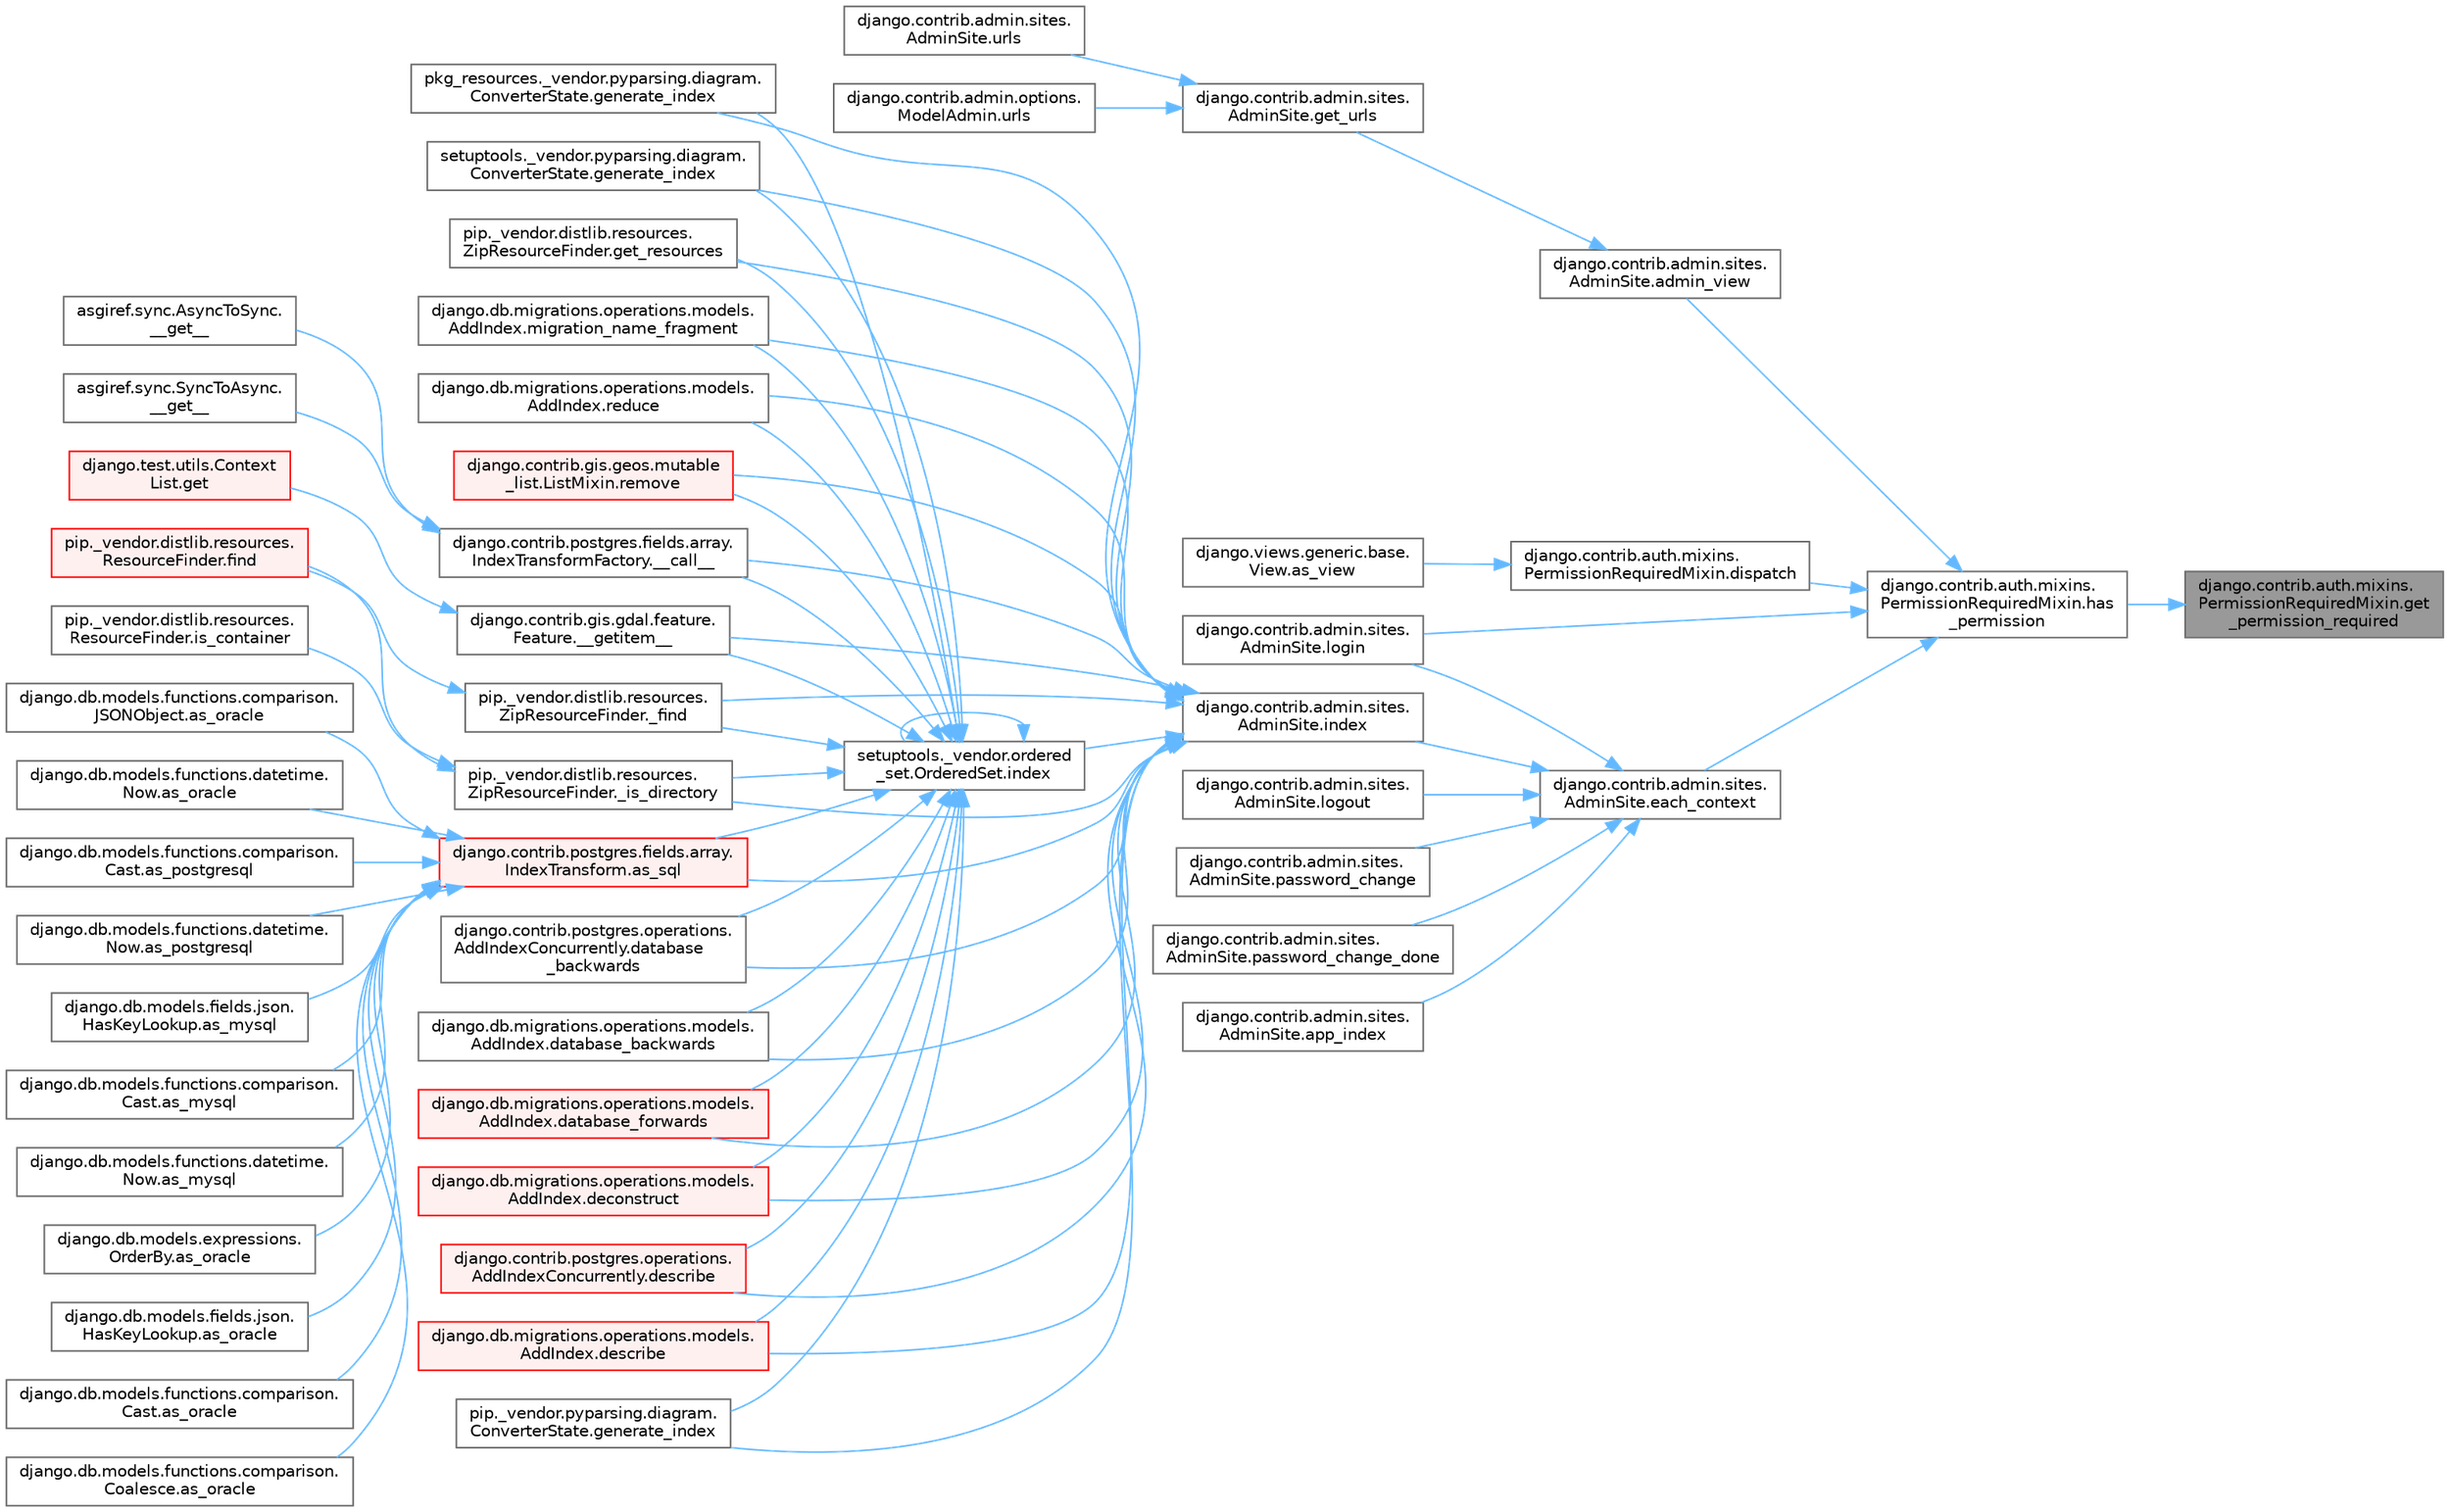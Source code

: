digraph "django.contrib.auth.mixins.PermissionRequiredMixin.get_permission_required"
{
 // LATEX_PDF_SIZE
  bgcolor="transparent";
  edge [fontname=Helvetica,fontsize=10,labelfontname=Helvetica,labelfontsize=10];
  node [fontname=Helvetica,fontsize=10,shape=box,height=0.2,width=0.4];
  rankdir="RL";
  Node1 [id="Node000001",label="django.contrib.auth.mixins.\lPermissionRequiredMixin.get\l_permission_required",height=0.2,width=0.4,color="gray40", fillcolor="grey60", style="filled", fontcolor="black",tooltip=" "];
  Node1 -> Node2 [id="edge1_Node000001_Node000002",dir="back",color="steelblue1",style="solid",tooltip=" "];
  Node2 [id="Node000002",label="django.contrib.auth.mixins.\lPermissionRequiredMixin.has\l_permission",height=0.2,width=0.4,color="grey40", fillcolor="white", style="filled",URL="$classdjango_1_1contrib_1_1auth_1_1mixins_1_1_permission_required_mixin.html#a4401069defabdb52bb5308d170858633",tooltip=" "];
  Node2 -> Node3 [id="edge2_Node000002_Node000003",dir="back",color="steelblue1",style="solid",tooltip=" "];
  Node3 [id="Node000003",label="django.contrib.admin.sites.\lAdminSite.admin_view",height=0.2,width=0.4,color="grey40", fillcolor="white", style="filled",URL="$classdjango_1_1contrib_1_1admin_1_1sites_1_1_admin_site.html#a9dc21ef6fee579f9607db56cb767bce9",tooltip=" "];
  Node3 -> Node4 [id="edge3_Node000003_Node000004",dir="back",color="steelblue1",style="solid",tooltip=" "];
  Node4 [id="Node000004",label="django.contrib.admin.sites.\lAdminSite.get_urls",height=0.2,width=0.4,color="grey40", fillcolor="white", style="filled",URL="$classdjango_1_1contrib_1_1admin_1_1sites_1_1_admin_site.html#aeb606e81932a5382dd18cca4f985bd91",tooltip=" "];
  Node4 -> Node5 [id="edge4_Node000004_Node000005",dir="back",color="steelblue1",style="solid",tooltip=" "];
  Node5 [id="Node000005",label="django.contrib.admin.options.\lModelAdmin.urls",height=0.2,width=0.4,color="grey40", fillcolor="white", style="filled",URL="$classdjango_1_1contrib_1_1admin_1_1options_1_1_model_admin.html#acb0acd66eaa0285cb84a9725337e0461",tooltip=" "];
  Node4 -> Node6 [id="edge5_Node000004_Node000006",dir="back",color="steelblue1",style="solid",tooltip=" "];
  Node6 [id="Node000006",label="django.contrib.admin.sites.\lAdminSite.urls",height=0.2,width=0.4,color="grey40", fillcolor="white", style="filled",URL="$classdjango_1_1contrib_1_1admin_1_1sites_1_1_admin_site.html#a5779602ab3f5e37505aa669f7e7d61d3",tooltip=" "];
  Node2 -> Node7 [id="edge6_Node000002_Node000007",dir="back",color="steelblue1",style="solid",tooltip=" "];
  Node7 [id="Node000007",label="django.contrib.auth.mixins.\lPermissionRequiredMixin.dispatch",height=0.2,width=0.4,color="grey40", fillcolor="white", style="filled",URL="$classdjango_1_1contrib_1_1auth_1_1mixins_1_1_permission_required_mixin.html#a99e912aa9c164e7f4e91e46eb9307327",tooltip=" "];
  Node7 -> Node8 [id="edge7_Node000007_Node000008",dir="back",color="steelblue1",style="solid",tooltip=" "];
  Node8 [id="Node000008",label="django.views.generic.base.\lView.as_view",height=0.2,width=0.4,color="grey40", fillcolor="white", style="filled",URL="$classdjango_1_1views_1_1generic_1_1base_1_1_view.html#a84aeb44ead28d3965e5e2c15b3736bd1",tooltip=" "];
  Node2 -> Node9 [id="edge8_Node000002_Node000009",dir="back",color="steelblue1",style="solid",tooltip=" "];
  Node9 [id="Node000009",label="django.contrib.admin.sites.\lAdminSite.each_context",height=0.2,width=0.4,color="grey40", fillcolor="white", style="filled",URL="$classdjango_1_1contrib_1_1admin_1_1sites_1_1_admin_site.html#a2fa6564879d3934ecab0af6453f2ff39",tooltip=" "];
  Node9 -> Node10 [id="edge9_Node000009_Node000010",dir="back",color="steelblue1",style="solid",tooltip=" "];
  Node10 [id="Node000010",label="django.contrib.admin.sites.\lAdminSite.app_index",height=0.2,width=0.4,color="grey40", fillcolor="white", style="filled",URL="$classdjango_1_1contrib_1_1admin_1_1sites_1_1_admin_site.html#acaada7e9fc70407fef89f7ef56265c9e",tooltip=" "];
  Node9 -> Node11 [id="edge10_Node000009_Node000011",dir="back",color="steelblue1",style="solid",tooltip=" "];
  Node11 [id="Node000011",label="django.contrib.admin.sites.\lAdminSite.index",height=0.2,width=0.4,color="grey40", fillcolor="white", style="filled",URL="$classdjango_1_1contrib_1_1admin_1_1sites_1_1_admin_site.html#a8cc2add93ddb844723663bc9f56e8e1d",tooltip=" "];
  Node11 -> Node12 [id="edge11_Node000011_Node000012",dir="back",color="steelblue1",style="solid",tooltip=" "];
  Node12 [id="Node000012",label="django.contrib.postgres.fields.array.\lIndexTransformFactory.__call__",height=0.2,width=0.4,color="grey40", fillcolor="white", style="filled",URL="$classdjango_1_1contrib_1_1postgres_1_1fields_1_1array_1_1_index_transform_factory.html#a33f045a7af97794cac3f1df22d972635",tooltip=" "];
  Node12 -> Node13 [id="edge12_Node000012_Node000013",dir="back",color="steelblue1",style="solid",tooltip=" "];
  Node13 [id="Node000013",label="asgiref.sync.AsyncToSync.\l__get__",height=0.2,width=0.4,color="grey40", fillcolor="white", style="filled",URL="$classasgiref_1_1sync_1_1_async_to_sync.html#a23e9ef7a73da98dad9e3f4e65846969b",tooltip=" "];
  Node12 -> Node14 [id="edge13_Node000012_Node000014",dir="back",color="steelblue1",style="solid",tooltip=" "];
  Node14 [id="Node000014",label="asgiref.sync.SyncToAsync.\l__get__",height=0.2,width=0.4,color="grey40", fillcolor="white", style="filled",URL="$classasgiref_1_1sync_1_1_sync_to_async.html#aebdfbe3f01079a529fd2f39810597381",tooltip=" "];
  Node11 -> Node15 [id="edge14_Node000011_Node000015",dir="back",color="steelblue1",style="solid",tooltip=" "];
  Node15 [id="Node000015",label="django.contrib.gis.gdal.feature.\lFeature.__getitem__",height=0.2,width=0.4,color="grey40", fillcolor="white", style="filled",URL="$classdjango_1_1contrib_1_1gis_1_1gdal_1_1feature_1_1_feature.html#aae4693a9e667abc1ae43cef10ed648dd",tooltip=" "];
  Node15 -> Node16 [id="edge15_Node000015_Node000016",dir="back",color="steelblue1",style="solid",tooltip=" "];
  Node16 [id="Node000016",label="django.test.utils.Context\lList.get",height=0.2,width=0.4,color="red", fillcolor="#FFF0F0", style="filled",URL="$classdjango_1_1test_1_1utils_1_1_context_list.html#a1797663a8ac92f44dcb9ad281a896842",tooltip=" "];
  Node11 -> Node3151 [id="edge16_Node000011_Node003151",dir="back",color="steelblue1",style="solid",tooltip=" "];
  Node3151 [id="Node003151",label="pip._vendor.distlib.resources.\lZipResourceFinder._find",height=0.2,width=0.4,color="grey40", fillcolor="white", style="filled",URL="$classpip_1_1__vendor_1_1distlib_1_1resources_1_1_zip_resource_finder.html#a57879b360fbd9bfbc21b592644b86289",tooltip=" "];
  Node3151 -> Node3152 [id="edge17_Node003151_Node003152",dir="back",color="steelblue1",style="solid",tooltip=" "];
  Node3152 [id="Node003152",label="pip._vendor.distlib.resources.\lResourceFinder.find",height=0.2,width=0.4,color="red", fillcolor="#FFF0F0", style="filled",URL="$classpip_1_1__vendor_1_1distlib_1_1resources_1_1_resource_finder.html#abad206a30505747120bab223934d4bf5",tooltip=" "];
  Node11 -> Node3163 [id="edge18_Node000011_Node003163",dir="back",color="steelblue1",style="solid",tooltip=" "];
  Node3163 [id="Node003163",label="pip._vendor.distlib.resources.\lZipResourceFinder._is_directory",height=0.2,width=0.4,color="grey40", fillcolor="white", style="filled",URL="$classpip_1_1__vendor_1_1distlib_1_1resources_1_1_zip_resource_finder.html#a0345cc785b803debb71a5b549c75b0d8",tooltip=" "];
  Node3163 -> Node3152 [id="edge19_Node003163_Node003152",dir="back",color="steelblue1",style="solid",tooltip=" "];
  Node3163 -> Node3164 [id="edge20_Node003163_Node003164",dir="back",color="steelblue1",style="solid",tooltip=" "];
  Node3164 [id="Node003164",label="pip._vendor.distlib.resources.\lResourceFinder.is_container",height=0.2,width=0.4,color="grey40", fillcolor="white", style="filled",URL="$classpip_1_1__vendor_1_1distlib_1_1resources_1_1_resource_finder.html#ad276e0f943f151b55f8684bd31847aa3",tooltip=" "];
  Node11 -> Node1234 [id="edge21_Node000011_Node001234",dir="back",color="steelblue1",style="solid",tooltip=" "];
  Node1234 [id="Node001234",label="django.contrib.postgres.fields.array.\lIndexTransform.as_sql",height=0.2,width=0.4,color="red", fillcolor="#FFF0F0", style="filled",URL="$classdjango_1_1contrib_1_1postgres_1_1fields_1_1array_1_1_index_transform.html#aa3768b799c70ccd1a20642f974723bc7",tooltip=" "];
  Node1234 -> Node323 [id="edge22_Node001234_Node000323",dir="back",color="steelblue1",style="solid",tooltip=" "];
  Node323 [id="Node000323",label="django.db.models.fields.json.\lHasKeyLookup.as_mysql",height=0.2,width=0.4,color="grey40", fillcolor="white", style="filled",URL="$classdjango_1_1db_1_1models_1_1fields_1_1json_1_1_has_key_lookup.html#a10f67427287f2c0ea32513ca6f481e96",tooltip=" "];
  Node1234 -> Node324 [id="edge23_Node001234_Node000324",dir="back",color="steelblue1",style="solid",tooltip=" "];
  Node324 [id="Node000324",label="django.db.models.functions.comparison.\lCast.as_mysql",height=0.2,width=0.4,color="grey40", fillcolor="white", style="filled",URL="$classdjango_1_1db_1_1models_1_1functions_1_1comparison_1_1_cast.html#a447737891e955909c6a381529a67a84e",tooltip=" "];
  Node1234 -> Node325 [id="edge24_Node001234_Node000325",dir="back",color="steelblue1",style="solid",tooltip=" "];
  Node325 [id="Node000325",label="django.db.models.functions.datetime.\lNow.as_mysql",height=0.2,width=0.4,color="grey40", fillcolor="white", style="filled",URL="$classdjango_1_1db_1_1models_1_1functions_1_1datetime_1_1_now.html#a070a9334fb198086c0c4e96e9725d92b",tooltip=" "];
  Node1234 -> Node315 [id="edge25_Node001234_Node000315",dir="back",color="steelblue1",style="solid",tooltip=" "];
  Node315 [id="Node000315",label="django.db.models.expressions.\lOrderBy.as_oracle",height=0.2,width=0.4,color="grey40", fillcolor="white", style="filled",URL="$classdjango_1_1db_1_1models_1_1expressions_1_1_order_by.html#af9b6ede9b0df85d6bcf54f983b3a8f6a",tooltip=" "];
  Node1234 -> Node326 [id="edge26_Node001234_Node000326",dir="back",color="steelblue1",style="solid",tooltip=" "];
  Node326 [id="Node000326",label="django.db.models.fields.json.\lHasKeyLookup.as_oracle",height=0.2,width=0.4,color="grey40", fillcolor="white", style="filled",URL="$classdjango_1_1db_1_1models_1_1fields_1_1json_1_1_has_key_lookup.html#afbb88aa4fb23b3ec3acdc695c2f52398",tooltip=" "];
  Node1234 -> Node327 [id="edge27_Node001234_Node000327",dir="back",color="steelblue1",style="solid",tooltip=" "];
  Node327 [id="Node000327",label="django.db.models.functions.comparison.\lCast.as_oracle",height=0.2,width=0.4,color="grey40", fillcolor="white", style="filled",URL="$classdjango_1_1db_1_1models_1_1functions_1_1comparison_1_1_cast.html#ad466cd7ca85dc257d9e2718f41a263ec",tooltip=" "];
  Node1234 -> Node316 [id="edge28_Node001234_Node000316",dir="back",color="steelblue1",style="solid",tooltip=" "];
  Node316 [id="Node000316",label="django.db.models.functions.comparison.\lCoalesce.as_oracle",height=0.2,width=0.4,color="grey40", fillcolor="white", style="filled",URL="$classdjango_1_1db_1_1models_1_1functions_1_1comparison_1_1_coalesce.html#a1bbeea180ef3ef4d8ba5d51d33d6ef85",tooltip=" "];
  Node1234 -> Node328 [id="edge29_Node001234_Node000328",dir="back",color="steelblue1",style="solid",tooltip=" "];
  Node328 [id="Node000328",label="django.db.models.functions.comparison.\lJSONObject.as_oracle",height=0.2,width=0.4,color="grey40", fillcolor="white", style="filled",URL="$classdjango_1_1db_1_1models_1_1functions_1_1comparison_1_1_j_s_o_n_object.html#a4b4fa1161d27b0a9bbbdd0370e9af364",tooltip=" "];
  Node1234 -> Node329 [id="edge30_Node001234_Node000329",dir="back",color="steelblue1",style="solid",tooltip=" "];
  Node329 [id="Node000329",label="django.db.models.functions.datetime.\lNow.as_oracle",height=0.2,width=0.4,color="grey40", fillcolor="white", style="filled",URL="$classdjango_1_1db_1_1models_1_1functions_1_1datetime_1_1_now.html#ad5e1ae918a5c4d39f675f98280440538",tooltip=" "];
  Node1234 -> Node330 [id="edge31_Node001234_Node000330",dir="back",color="steelblue1",style="solid",tooltip=" "];
  Node330 [id="Node000330",label="django.db.models.functions.comparison.\lCast.as_postgresql",height=0.2,width=0.4,color="grey40", fillcolor="white", style="filled",URL="$classdjango_1_1db_1_1models_1_1functions_1_1comparison_1_1_cast.html#ae51aa6aa6fe8ca7064d8bca2f8e05188",tooltip=" "];
  Node1234 -> Node331 [id="edge32_Node001234_Node000331",dir="back",color="steelblue1",style="solid",tooltip=" "];
  Node331 [id="Node000331",label="django.db.models.functions.datetime.\lNow.as_postgresql",height=0.2,width=0.4,color="grey40", fillcolor="white", style="filled",URL="$classdjango_1_1db_1_1models_1_1functions_1_1datetime_1_1_now.html#af1402a88867fc6d69f3f56f655f37fca",tooltip=" "];
  Node11 -> Node3165 [id="edge33_Node000011_Node003165",dir="back",color="steelblue1",style="solid",tooltip=" "];
  Node3165 [id="Node003165",label="django.contrib.postgres.operations.\lAddIndexConcurrently.database\l_backwards",height=0.2,width=0.4,color="grey40", fillcolor="white", style="filled",URL="$classdjango_1_1contrib_1_1postgres_1_1operations_1_1_add_index_concurrently.html#af21e81c4c8073e6ce6da2490487f417f",tooltip=" "];
  Node11 -> Node3166 [id="edge34_Node000011_Node003166",dir="back",color="steelblue1",style="solid",tooltip=" "];
  Node3166 [id="Node003166",label="django.db.migrations.operations.models.\lAddIndex.database_backwards",height=0.2,width=0.4,color="grey40", fillcolor="white", style="filled",URL="$classdjango_1_1db_1_1migrations_1_1operations_1_1models_1_1_add_index.html#a8bf2b8a59248b5f1e13a4f93f478d5fc",tooltip=" "];
  Node11 -> Node3167 [id="edge35_Node000011_Node003167",dir="back",color="steelblue1",style="solid",tooltip=" "];
  Node3167 [id="Node003167",label="django.db.migrations.operations.models.\lAddIndex.database_forwards",height=0.2,width=0.4,color="red", fillcolor="#FFF0F0", style="filled",URL="$classdjango_1_1db_1_1migrations_1_1operations_1_1models_1_1_add_index.html#a494d51a94cc4a5de6355df751929c35d",tooltip=" "];
  Node11 -> Node3168 [id="edge36_Node000011_Node003168",dir="back",color="steelblue1",style="solid",tooltip=" "];
  Node3168 [id="Node003168",label="django.db.migrations.operations.models.\lAddIndex.deconstruct",height=0.2,width=0.4,color="red", fillcolor="#FFF0F0", style="filled",URL="$classdjango_1_1db_1_1migrations_1_1operations_1_1models_1_1_add_index.html#a0a2edbeacf2565de84f867b03b9b5beb",tooltip=" "];
  Node11 -> Node3169 [id="edge37_Node000011_Node003169",dir="back",color="steelblue1",style="solid",tooltip=" "];
  Node3169 [id="Node003169",label="django.contrib.postgres.operations.\lAddIndexConcurrently.describe",height=0.2,width=0.4,color="red", fillcolor="#FFF0F0", style="filled",URL="$classdjango_1_1contrib_1_1postgres_1_1operations_1_1_add_index_concurrently.html#a84138b3c8346c4ba80783811dce25059",tooltip=" "];
  Node11 -> Node3170 [id="edge38_Node000011_Node003170",dir="back",color="steelblue1",style="solid",tooltip=" "];
  Node3170 [id="Node003170",label="django.db.migrations.operations.models.\lAddIndex.describe",height=0.2,width=0.4,color="red", fillcolor="#FFF0F0", style="filled",URL="$classdjango_1_1db_1_1migrations_1_1operations_1_1models_1_1_add_index.html#af600940898d33e0479390c3fdcb3fdb0",tooltip=" "];
  Node11 -> Node3171 [id="edge39_Node000011_Node003171",dir="back",color="steelblue1",style="solid",tooltip=" "];
  Node3171 [id="Node003171",label="pip._vendor.pyparsing.diagram.\lConverterState.generate_index",height=0.2,width=0.4,color="grey40", fillcolor="white", style="filled",URL="$classpip_1_1__vendor_1_1pyparsing_1_1diagram_1_1_converter_state.html#a6b50b6d16bd485df2ba310e2a01c7141",tooltip=" "];
  Node11 -> Node3172 [id="edge40_Node000011_Node003172",dir="back",color="steelblue1",style="solid",tooltip=" "];
  Node3172 [id="Node003172",label="pkg_resources._vendor.pyparsing.diagram.\lConverterState.generate_index",height=0.2,width=0.4,color="grey40", fillcolor="white", style="filled",URL="$classpkg__resources_1_1__vendor_1_1pyparsing_1_1diagram_1_1_converter_state.html#abddfb4dd2bea3fee1abc2baaddec6a51",tooltip=" "];
  Node11 -> Node3173 [id="edge41_Node000011_Node003173",dir="back",color="steelblue1",style="solid",tooltip=" "];
  Node3173 [id="Node003173",label="setuptools._vendor.pyparsing.diagram.\lConverterState.generate_index",height=0.2,width=0.4,color="grey40", fillcolor="white", style="filled",URL="$classsetuptools_1_1__vendor_1_1pyparsing_1_1diagram_1_1_converter_state.html#a9724b20bc440dfeaf8e815d7d02ca45d",tooltip=" "];
  Node11 -> Node3174 [id="edge42_Node000011_Node003174",dir="back",color="steelblue1",style="solid",tooltip=" "];
  Node3174 [id="Node003174",label="pip._vendor.distlib.resources.\lZipResourceFinder.get_resources",height=0.2,width=0.4,color="grey40", fillcolor="white", style="filled",URL="$classpip_1_1__vendor_1_1distlib_1_1resources_1_1_zip_resource_finder.html#af52a0d940ce1b88d0ee0bd2b3d6fefea",tooltip=" "];
  Node11 -> Node3175 [id="edge43_Node000011_Node003175",dir="back",color="steelblue1",style="solid",tooltip=" "];
  Node3175 [id="Node003175",label="setuptools._vendor.ordered\l_set.OrderedSet.index",height=0.2,width=0.4,color="grey40", fillcolor="white", style="filled",URL="$classsetuptools_1_1__vendor_1_1ordered__set_1_1_ordered_set.html#a3776e1e90eecdc18f016ad695b56723f",tooltip=" "];
  Node3175 -> Node12 [id="edge44_Node003175_Node000012",dir="back",color="steelblue1",style="solid",tooltip=" "];
  Node3175 -> Node15 [id="edge45_Node003175_Node000015",dir="back",color="steelblue1",style="solid",tooltip=" "];
  Node3175 -> Node3151 [id="edge46_Node003175_Node003151",dir="back",color="steelblue1",style="solid",tooltip=" "];
  Node3175 -> Node3163 [id="edge47_Node003175_Node003163",dir="back",color="steelblue1",style="solid",tooltip=" "];
  Node3175 -> Node1234 [id="edge48_Node003175_Node001234",dir="back",color="steelblue1",style="solid",tooltip=" "];
  Node3175 -> Node3165 [id="edge49_Node003175_Node003165",dir="back",color="steelblue1",style="solid",tooltip=" "];
  Node3175 -> Node3166 [id="edge50_Node003175_Node003166",dir="back",color="steelblue1",style="solid",tooltip=" "];
  Node3175 -> Node3167 [id="edge51_Node003175_Node003167",dir="back",color="steelblue1",style="solid",tooltip=" "];
  Node3175 -> Node3168 [id="edge52_Node003175_Node003168",dir="back",color="steelblue1",style="solid",tooltip=" "];
  Node3175 -> Node3169 [id="edge53_Node003175_Node003169",dir="back",color="steelblue1",style="solid",tooltip=" "];
  Node3175 -> Node3170 [id="edge54_Node003175_Node003170",dir="back",color="steelblue1",style="solid",tooltip=" "];
  Node3175 -> Node3171 [id="edge55_Node003175_Node003171",dir="back",color="steelblue1",style="solid",tooltip=" "];
  Node3175 -> Node3172 [id="edge56_Node003175_Node003172",dir="back",color="steelblue1",style="solid",tooltip=" "];
  Node3175 -> Node3173 [id="edge57_Node003175_Node003173",dir="back",color="steelblue1",style="solid",tooltip=" "];
  Node3175 -> Node3174 [id="edge58_Node003175_Node003174",dir="back",color="steelblue1",style="solid",tooltip=" "];
  Node3175 -> Node3175 [id="edge59_Node003175_Node003175",dir="back",color="steelblue1",style="solid",tooltip=" "];
  Node3175 -> Node3176 [id="edge60_Node003175_Node003176",dir="back",color="steelblue1",style="solid",tooltip=" "];
  Node3176 [id="Node003176",label="django.db.migrations.operations.models.\lAddIndex.migration_name_fragment",height=0.2,width=0.4,color="grey40", fillcolor="white", style="filled",URL="$classdjango_1_1db_1_1migrations_1_1operations_1_1models_1_1_add_index.html#af97c1557b00ac3df386dce39dca6d62a",tooltip=" "];
  Node3175 -> Node3177 [id="edge61_Node003175_Node003177",dir="back",color="steelblue1",style="solid",tooltip=" "];
  Node3177 [id="Node003177",label="django.db.migrations.operations.models.\lAddIndex.reduce",height=0.2,width=0.4,color="grey40", fillcolor="white", style="filled",URL="$classdjango_1_1db_1_1migrations_1_1operations_1_1models_1_1_add_index.html#afcdc7f78bcf2f61f33d6ac5e8d99d768",tooltip=" "];
  Node3175 -> Node3178 [id="edge62_Node003175_Node003178",dir="back",color="steelblue1",style="solid",tooltip=" "];
  Node3178 [id="Node003178",label="django.contrib.gis.geos.mutable\l_list.ListMixin.remove",height=0.2,width=0.4,color="red", fillcolor="#FFF0F0", style="filled",URL="$classdjango_1_1contrib_1_1gis_1_1geos_1_1mutable__list_1_1_list_mixin.html#ade74af9abc20e0c859f0e17a689947b7",tooltip=" "];
  Node11 -> Node3176 [id="edge63_Node000011_Node003176",dir="back",color="steelblue1",style="solid",tooltip=" "];
  Node11 -> Node3177 [id="edge64_Node000011_Node003177",dir="back",color="steelblue1",style="solid",tooltip=" "];
  Node11 -> Node3178 [id="edge65_Node000011_Node003178",dir="back",color="steelblue1",style="solid",tooltip=" "];
  Node9 -> Node2038 [id="edge66_Node000009_Node002038",dir="back",color="steelblue1",style="solid",tooltip=" "];
  Node2038 [id="Node002038",label="django.contrib.admin.sites.\lAdminSite.login",height=0.2,width=0.4,color="grey40", fillcolor="white", style="filled",URL="$classdjango_1_1contrib_1_1admin_1_1sites_1_1_admin_site.html#a6f9d187f1fc60ed32fe59f8e34a0e553",tooltip=" "];
  Node9 -> Node2039 [id="edge67_Node000009_Node002039",dir="back",color="steelblue1",style="solid",tooltip=" "];
  Node2039 [id="Node002039",label="django.contrib.admin.sites.\lAdminSite.logout",height=0.2,width=0.4,color="grey40", fillcolor="white", style="filled",URL="$classdjango_1_1contrib_1_1admin_1_1sites_1_1_admin_site.html#ab9387091bd247fc6a862e5be2c3c45cb",tooltip=" "];
  Node9 -> Node2072 [id="edge68_Node000009_Node002072",dir="back",color="steelblue1",style="solid",tooltip=" "];
  Node2072 [id="Node002072",label="django.contrib.admin.sites.\lAdminSite.password_change",height=0.2,width=0.4,color="grey40", fillcolor="white", style="filled",URL="$classdjango_1_1contrib_1_1admin_1_1sites_1_1_admin_site.html#a3a75062de30d9a7f9efdf14922143171",tooltip=" "];
  Node9 -> Node2073 [id="edge69_Node000009_Node002073",dir="back",color="steelblue1",style="solid",tooltip=" "];
  Node2073 [id="Node002073",label="django.contrib.admin.sites.\lAdminSite.password_change_done",height=0.2,width=0.4,color="grey40", fillcolor="white", style="filled",URL="$classdjango_1_1contrib_1_1admin_1_1sites_1_1_admin_site.html#a1875c620b3cfff3a3ae5b0d5e0443601",tooltip=" "];
  Node2 -> Node2038 [id="edge70_Node000002_Node002038",dir="back",color="steelblue1",style="solid",tooltip=" "];
}
